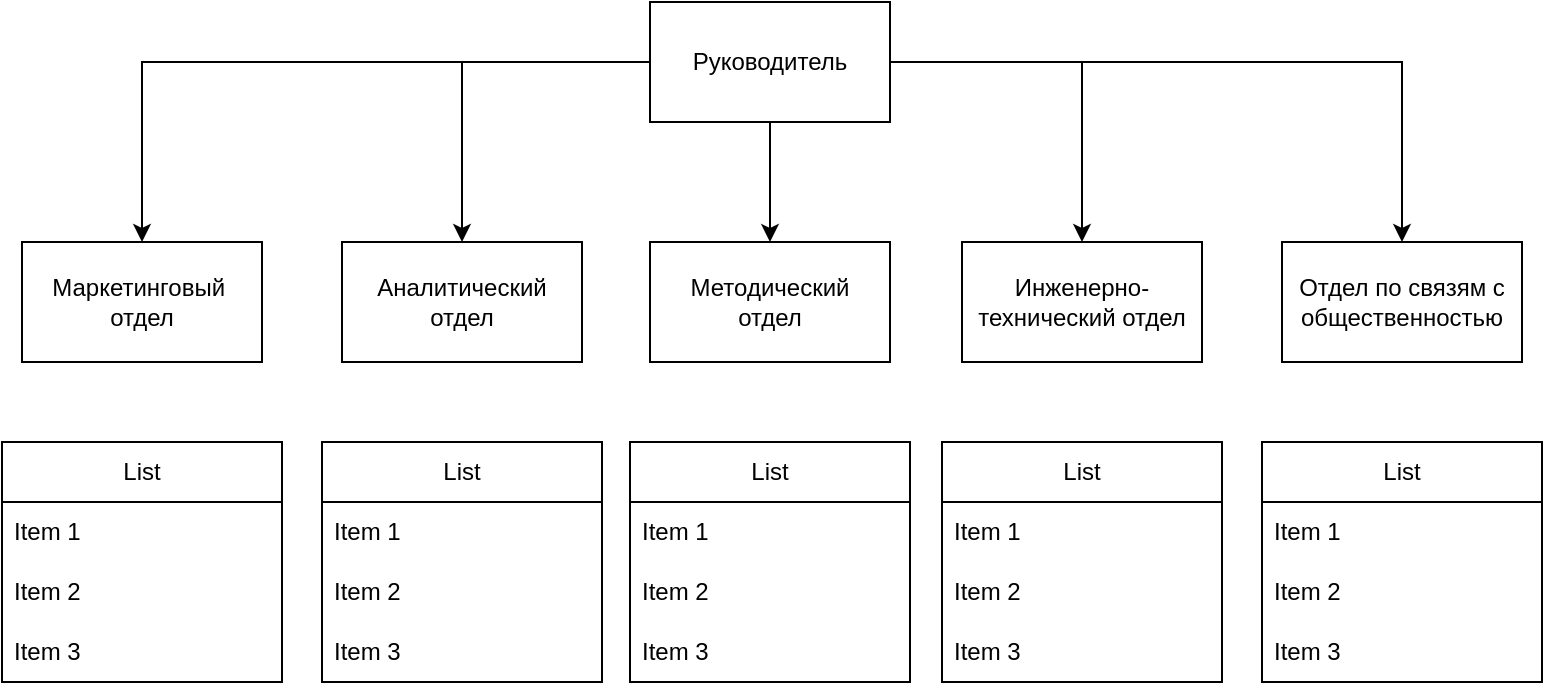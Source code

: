 <mxfile version="24.7.14">
  <diagram name="Страница — 1" id="45YZaPkz6Q9s-rQ9UpkF">
    <mxGraphModel dx="1626" dy="777" grid="1" gridSize="10" guides="1" tooltips="1" connect="1" arrows="1" fold="1" page="1" pageScale="1" pageWidth="827" pageHeight="1169" math="0" shadow="0">
      <root>
        <mxCell id="0" />
        <mxCell id="1" parent="0" />
        <mxCell id="qHs83EOR6wrhIw-jNYz0-8" style="edgeStyle=orthogonalEdgeStyle;rounded=0;orthogonalLoop=1;jettySize=auto;html=1;" edge="1" parent="1" source="qHs83EOR6wrhIw-jNYz0-1" target="qHs83EOR6wrhIw-jNYz0-2">
          <mxGeometry relative="1" as="geometry" />
        </mxCell>
        <mxCell id="qHs83EOR6wrhIw-jNYz0-9" style="edgeStyle=orthogonalEdgeStyle;rounded=0;orthogonalLoop=1;jettySize=auto;html=1;" edge="1" parent="1" source="qHs83EOR6wrhIw-jNYz0-1" target="qHs83EOR6wrhIw-jNYz0-3">
          <mxGeometry relative="1" as="geometry" />
        </mxCell>
        <mxCell id="qHs83EOR6wrhIw-jNYz0-10" style="edgeStyle=orthogonalEdgeStyle;rounded=0;orthogonalLoop=1;jettySize=auto;html=1;entryX=0.5;entryY=0;entryDx=0;entryDy=0;" edge="1" parent="1" source="qHs83EOR6wrhIw-jNYz0-1" target="qHs83EOR6wrhIw-jNYz0-4">
          <mxGeometry relative="1" as="geometry" />
        </mxCell>
        <mxCell id="qHs83EOR6wrhIw-jNYz0-11" style="edgeStyle=orthogonalEdgeStyle;rounded=0;orthogonalLoop=1;jettySize=auto;html=1;entryX=0.5;entryY=0;entryDx=0;entryDy=0;" edge="1" parent="1" source="qHs83EOR6wrhIw-jNYz0-1" target="qHs83EOR6wrhIw-jNYz0-5">
          <mxGeometry relative="1" as="geometry" />
        </mxCell>
        <mxCell id="qHs83EOR6wrhIw-jNYz0-12" style="edgeStyle=orthogonalEdgeStyle;rounded=0;orthogonalLoop=1;jettySize=auto;html=1;entryX=0.5;entryY=0;entryDx=0;entryDy=0;" edge="1" parent="1" source="qHs83EOR6wrhIw-jNYz0-1" target="qHs83EOR6wrhIw-jNYz0-6">
          <mxGeometry relative="1" as="geometry" />
        </mxCell>
        <mxCell id="qHs83EOR6wrhIw-jNYz0-1" value="Руководитель" style="rounded=0;whiteSpace=wrap;html=1;" vertex="1" parent="1">
          <mxGeometry x="354" y="40" width="120" height="60" as="geometry" />
        </mxCell>
        <mxCell id="qHs83EOR6wrhIw-jNYz0-2" value="Маркетинговый&amp;nbsp;&lt;div&gt;отдел&lt;/div&gt;" style="rounded=0;whiteSpace=wrap;html=1;" vertex="1" parent="1">
          <mxGeometry x="40" y="160" width="120" height="60" as="geometry" />
        </mxCell>
        <mxCell id="qHs83EOR6wrhIw-jNYz0-3" value="Аналитический&lt;div&gt;отдел&lt;/div&gt;" style="rounded=0;whiteSpace=wrap;html=1;" vertex="1" parent="1">
          <mxGeometry x="200" y="160" width="120" height="60" as="geometry" />
        </mxCell>
        <mxCell id="qHs83EOR6wrhIw-jNYz0-4" value="Методический&lt;div&gt;отдел&lt;/div&gt;" style="rounded=0;whiteSpace=wrap;html=1;" vertex="1" parent="1">
          <mxGeometry x="354" y="160" width="120" height="60" as="geometry" />
        </mxCell>
        <mxCell id="qHs83EOR6wrhIw-jNYz0-5" value="Инженерно-технический отдел" style="rounded=0;whiteSpace=wrap;html=1;" vertex="1" parent="1">
          <mxGeometry x="510" y="160" width="120" height="60" as="geometry" />
        </mxCell>
        <mxCell id="qHs83EOR6wrhIw-jNYz0-6" value="Отдел по связям с общественностью" style="rounded=0;whiteSpace=wrap;html=1;" vertex="1" parent="1">
          <mxGeometry x="670" y="160" width="120" height="60" as="geometry" />
        </mxCell>
        <mxCell id="qHs83EOR6wrhIw-jNYz0-13" value="List" style="swimlane;fontStyle=0;childLayout=stackLayout;horizontal=1;startSize=30;horizontalStack=0;resizeParent=1;resizeParentMax=0;resizeLast=0;collapsible=1;marginBottom=0;whiteSpace=wrap;html=1;" vertex="1" parent="1">
          <mxGeometry x="30" y="260" width="140" height="120" as="geometry" />
        </mxCell>
        <mxCell id="qHs83EOR6wrhIw-jNYz0-14" value="Item 1" style="text;strokeColor=none;fillColor=none;align=left;verticalAlign=middle;spacingLeft=4;spacingRight=4;overflow=hidden;points=[[0,0.5],[1,0.5]];portConstraint=eastwest;rotatable=0;whiteSpace=wrap;html=1;" vertex="1" parent="qHs83EOR6wrhIw-jNYz0-13">
          <mxGeometry y="30" width="140" height="30" as="geometry" />
        </mxCell>
        <mxCell id="qHs83EOR6wrhIw-jNYz0-15" value="Item 2" style="text;strokeColor=none;fillColor=none;align=left;verticalAlign=middle;spacingLeft=4;spacingRight=4;overflow=hidden;points=[[0,0.5],[1,0.5]];portConstraint=eastwest;rotatable=0;whiteSpace=wrap;html=1;" vertex="1" parent="qHs83EOR6wrhIw-jNYz0-13">
          <mxGeometry y="60" width="140" height="30" as="geometry" />
        </mxCell>
        <mxCell id="qHs83EOR6wrhIw-jNYz0-16" value="Item 3" style="text;strokeColor=none;fillColor=none;align=left;verticalAlign=middle;spacingLeft=4;spacingRight=4;overflow=hidden;points=[[0,0.5],[1,0.5]];portConstraint=eastwest;rotatable=0;whiteSpace=wrap;html=1;" vertex="1" parent="qHs83EOR6wrhIw-jNYz0-13">
          <mxGeometry y="90" width="140" height="30" as="geometry" />
        </mxCell>
        <mxCell id="qHs83EOR6wrhIw-jNYz0-17" value="List" style="swimlane;fontStyle=0;childLayout=stackLayout;horizontal=1;startSize=30;horizontalStack=0;resizeParent=1;resizeParentMax=0;resizeLast=0;collapsible=1;marginBottom=0;whiteSpace=wrap;html=1;" vertex="1" parent="1">
          <mxGeometry x="190" y="260" width="140" height="120" as="geometry" />
        </mxCell>
        <mxCell id="qHs83EOR6wrhIw-jNYz0-18" value="Item 1" style="text;strokeColor=none;fillColor=none;align=left;verticalAlign=middle;spacingLeft=4;spacingRight=4;overflow=hidden;points=[[0,0.5],[1,0.5]];portConstraint=eastwest;rotatable=0;whiteSpace=wrap;html=1;" vertex="1" parent="qHs83EOR6wrhIw-jNYz0-17">
          <mxGeometry y="30" width="140" height="30" as="geometry" />
        </mxCell>
        <mxCell id="qHs83EOR6wrhIw-jNYz0-19" value="Item 2" style="text;strokeColor=none;fillColor=none;align=left;verticalAlign=middle;spacingLeft=4;spacingRight=4;overflow=hidden;points=[[0,0.5],[1,0.5]];portConstraint=eastwest;rotatable=0;whiteSpace=wrap;html=1;" vertex="1" parent="qHs83EOR6wrhIw-jNYz0-17">
          <mxGeometry y="60" width="140" height="30" as="geometry" />
        </mxCell>
        <mxCell id="qHs83EOR6wrhIw-jNYz0-20" value="Item 3" style="text;strokeColor=none;fillColor=none;align=left;verticalAlign=middle;spacingLeft=4;spacingRight=4;overflow=hidden;points=[[0,0.5],[1,0.5]];portConstraint=eastwest;rotatable=0;whiteSpace=wrap;html=1;" vertex="1" parent="qHs83EOR6wrhIw-jNYz0-17">
          <mxGeometry y="90" width="140" height="30" as="geometry" />
        </mxCell>
        <mxCell id="qHs83EOR6wrhIw-jNYz0-21" value="List" style="swimlane;fontStyle=0;childLayout=stackLayout;horizontal=1;startSize=30;horizontalStack=0;resizeParent=1;resizeParentMax=0;resizeLast=0;collapsible=1;marginBottom=0;whiteSpace=wrap;html=1;" vertex="1" parent="1">
          <mxGeometry x="344" y="260" width="140" height="120" as="geometry" />
        </mxCell>
        <mxCell id="qHs83EOR6wrhIw-jNYz0-22" value="Item 1" style="text;strokeColor=none;fillColor=none;align=left;verticalAlign=middle;spacingLeft=4;spacingRight=4;overflow=hidden;points=[[0,0.5],[1,0.5]];portConstraint=eastwest;rotatable=0;whiteSpace=wrap;html=1;" vertex="1" parent="qHs83EOR6wrhIw-jNYz0-21">
          <mxGeometry y="30" width="140" height="30" as="geometry" />
        </mxCell>
        <mxCell id="qHs83EOR6wrhIw-jNYz0-23" value="Item 2" style="text;strokeColor=none;fillColor=none;align=left;verticalAlign=middle;spacingLeft=4;spacingRight=4;overflow=hidden;points=[[0,0.5],[1,0.5]];portConstraint=eastwest;rotatable=0;whiteSpace=wrap;html=1;" vertex="1" parent="qHs83EOR6wrhIw-jNYz0-21">
          <mxGeometry y="60" width="140" height="30" as="geometry" />
        </mxCell>
        <mxCell id="qHs83EOR6wrhIw-jNYz0-24" value="Item 3" style="text;strokeColor=none;fillColor=none;align=left;verticalAlign=middle;spacingLeft=4;spacingRight=4;overflow=hidden;points=[[0,0.5],[1,0.5]];portConstraint=eastwest;rotatable=0;whiteSpace=wrap;html=1;" vertex="1" parent="qHs83EOR6wrhIw-jNYz0-21">
          <mxGeometry y="90" width="140" height="30" as="geometry" />
        </mxCell>
        <mxCell id="qHs83EOR6wrhIw-jNYz0-25" value="List" style="swimlane;fontStyle=0;childLayout=stackLayout;horizontal=1;startSize=30;horizontalStack=0;resizeParent=1;resizeParentMax=0;resizeLast=0;collapsible=1;marginBottom=0;whiteSpace=wrap;html=1;" vertex="1" parent="1">
          <mxGeometry x="500" y="260" width="140" height="120" as="geometry" />
        </mxCell>
        <mxCell id="qHs83EOR6wrhIw-jNYz0-26" value="Item 1" style="text;strokeColor=none;fillColor=none;align=left;verticalAlign=middle;spacingLeft=4;spacingRight=4;overflow=hidden;points=[[0,0.5],[1,0.5]];portConstraint=eastwest;rotatable=0;whiteSpace=wrap;html=1;" vertex="1" parent="qHs83EOR6wrhIw-jNYz0-25">
          <mxGeometry y="30" width="140" height="30" as="geometry" />
        </mxCell>
        <mxCell id="qHs83EOR6wrhIw-jNYz0-27" value="Item 2" style="text;strokeColor=none;fillColor=none;align=left;verticalAlign=middle;spacingLeft=4;spacingRight=4;overflow=hidden;points=[[0,0.5],[1,0.5]];portConstraint=eastwest;rotatable=0;whiteSpace=wrap;html=1;" vertex="1" parent="qHs83EOR6wrhIw-jNYz0-25">
          <mxGeometry y="60" width="140" height="30" as="geometry" />
        </mxCell>
        <mxCell id="qHs83EOR6wrhIw-jNYz0-28" value="Item 3" style="text;strokeColor=none;fillColor=none;align=left;verticalAlign=middle;spacingLeft=4;spacingRight=4;overflow=hidden;points=[[0,0.5],[1,0.5]];portConstraint=eastwest;rotatable=0;whiteSpace=wrap;html=1;" vertex="1" parent="qHs83EOR6wrhIw-jNYz0-25">
          <mxGeometry y="90" width="140" height="30" as="geometry" />
        </mxCell>
        <mxCell id="qHs83EOR6wrhIw-jNYz0-29" value="List" style="swimlane;fontStyle=0;childLayout=stackLayout;horizontal=1;startSize=30;horizontalStack=0;resizeParent=1;resizeParentMax=0;resizeLast=0;collapsible=1;marginBottom=0;whiteSpace=wrap;html=1;" vertex="1" parent="1">
          <mxGeometry x="660" y="260" width="140" height="120" as="geometry" />
        </mxCell>
        <mxCell id="qHs83EOR6wrhIw-jNYz0-30" value="Item 1" style="text;strokeColor=none;fillColor=none;align=left;verticalAlign=middle;spacingLeft=4;spacingRight=4;overflow=hidden;points=[[0,0.5],[1,0.5]];portConstraint=eastwest;rotatable=0;whiteSpace=wrap;html=1;" vertex="1" parent="qHs83EOR6wrhIw-jNYz0-29">
          <mxGeometry y="30" width="140" height="30" as="geometry" />
        </mxCell>
        <mxCell id="qHs83EOR6wrhIw-jNYz0-31" value="Item 2" style="text;strokeColor=none;fillColor=none;align=left;verticalAlign=middle;spacingLeft=4;spacingRight=4;overflow=hidden;points=[[0,0.5],[1,0.5]];portConstraint=eastwest;rotatable=0;whiteSpace=wrap;html=1;" vertex="1" parent="qHs83EOR6wrhIw-jNYz0-29">
          <mxGeometry y="60" width="140" height="30" as="geometry" />
        </mxCell>
        <mxCell id="qHs83EOR6wrhIw-jNYz0-32" value="Item 3" style="text;strokeColor=none;fillColor=none;align=left;verticalAlign=middle;spacingLeft=4;spacingRight=4;overflow=hidden;points=[[0,0.5],[1,0.5]];portConstraint=eastwest;rotatable=0;whiteSpace=wrap;html=1;" vertex="1" parent="qHs83EOR6wrhIw-jNYz0-29">
          <mxGeometry y="90" width="140" height="30" as="geometry" />
        </mxCell>
      </root>
    </mxGraphModel>
  </diagram>
</mxfile>
